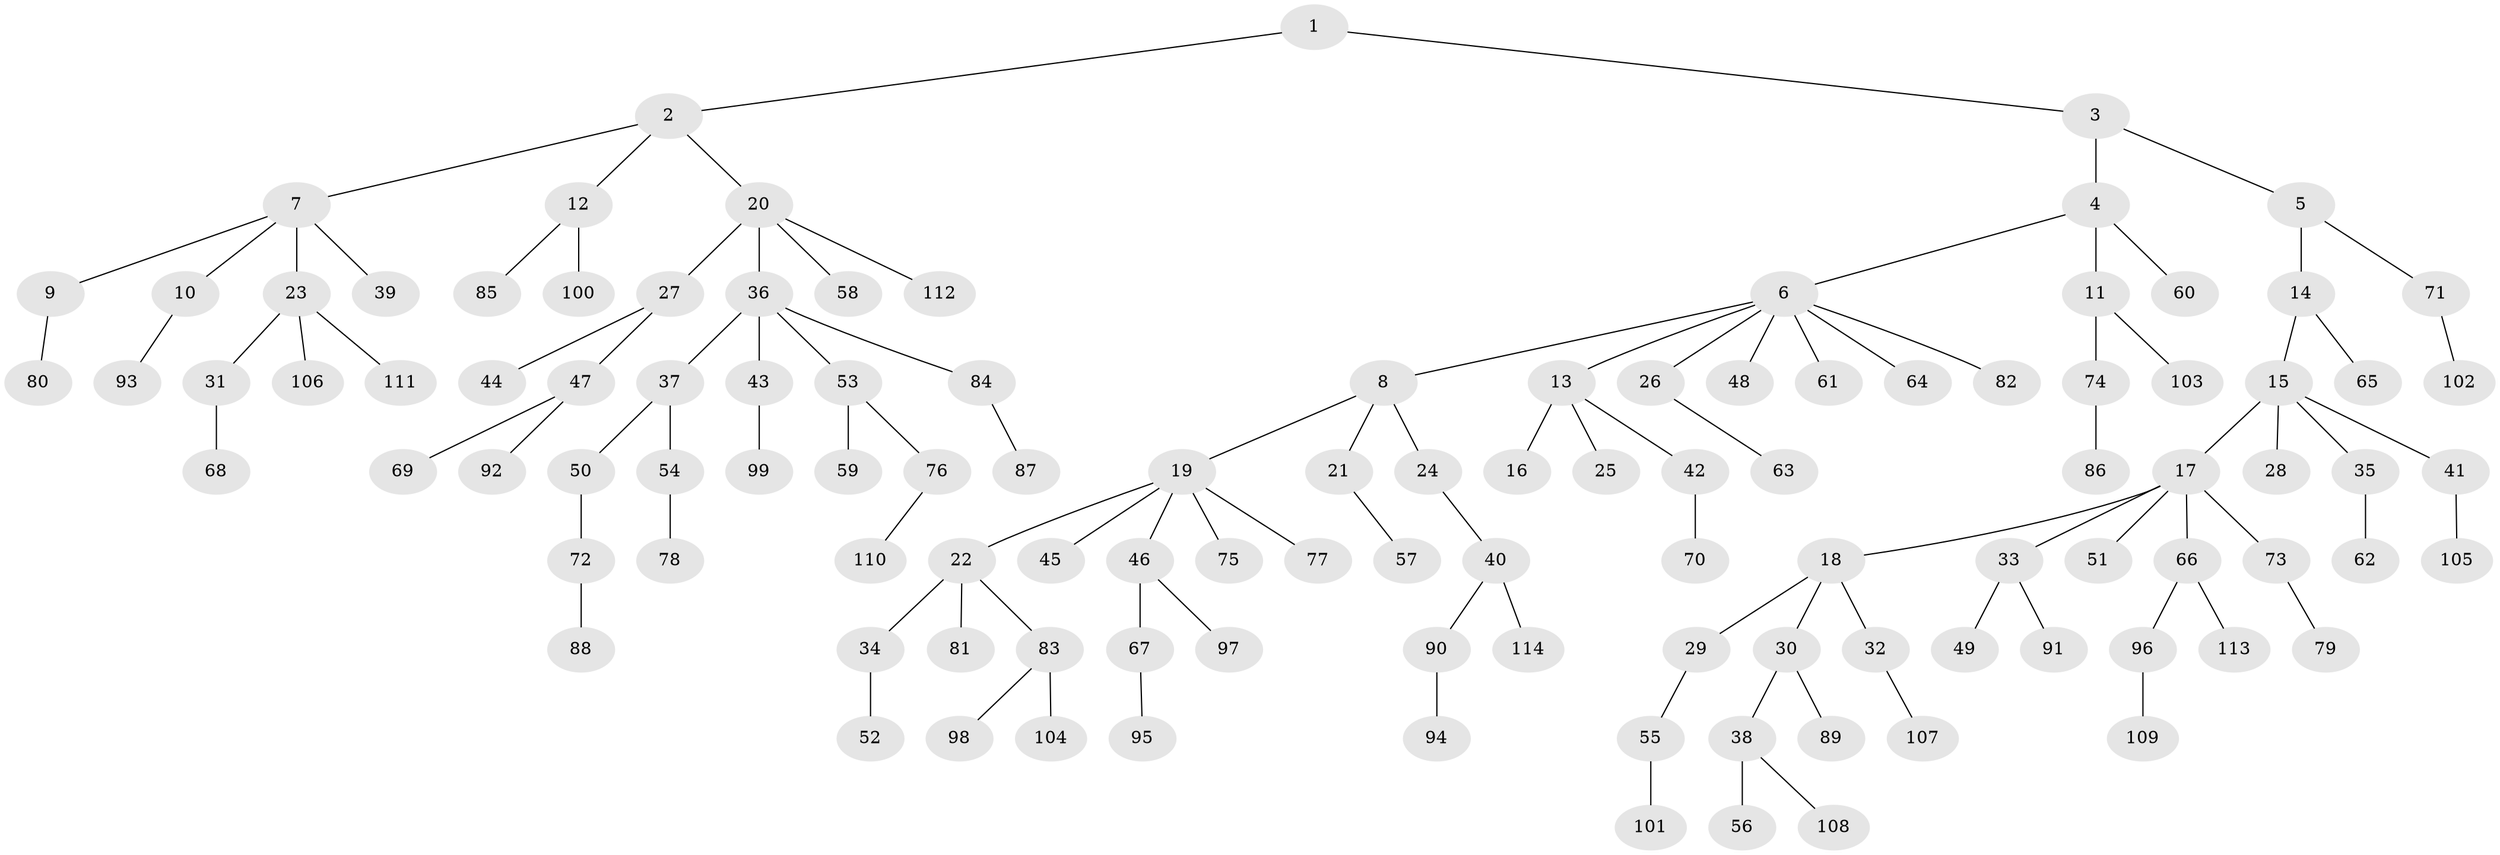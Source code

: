 // Generated by graph-tools (version 1.1) at 2025/52/03/09/25 04:52:45]
// undirected, 114 vertices, 113 edges
graph export_dot {
graph [start="1"]
  node [color=gray90,style=filled];
  1;
  2;
  3;
  4;
  5;
  6;
  7;
  8;
  9;
  10;
  11;
  12;
  13;
  14;
  15;
  16;
  17;
  18;
  19;
  20;
  21;
  22;
  23;
  24;
  25;
  26;
  27;
  28;
  29;
  30;
  31;
  32;
  33;
  34;
  35;
  36;
  37;
  38;
  39;
  40;
  41;
  42;
  43;
  44;
  45;
  46;
  47;
  48;
  49;
  50;
  51;
  52;
  53;
  54;
  55;
  56;
  57;
  58;
  59;
  60;
  61;
  62;
  63;
  64;
  65;
  66;
  67;
  68;
  69;
  70;
  71;
  72;
  73;
  74;
  75;
  76;
  77;
  78;
  79;
  80;
  81;
  82;
  83;
  84;
  85;
  86;
  87;
  88;
  89;
  90;
  91;
  92;
  93;
  94;
  95;
  96;
  97;
  98;
  99;
  100;
  101;
  102;
  103;
  104;
  105;
  106;
  107;
  108;
  109;
  110;
  111;
  112;
  113;
  114;
  1 -- 2;
  1 -- 3;
  2 -- 7;
  2 -- 12;
  2 -- 20;
  3 -- 4;
  3 -- 5;
  4 -- 6;
  4 -- 11;
  4 -- 60;
  5 -- 14;
  5 -- 71;
  6 -- 8;
  6 -- 13;
  6 -- 26;
  6 -- 48;
  6 -- 61;
  6 -- 64;
  6 -- 82;
  7 -- 9;
  7 -- 10;
  7 -- 23;
  7 -- 39;
  8 -- 19;
  8 -- 21;
  8 -- 24;
  9 -- 80;
  10 -- 93;
  11 -- 74;
  11 -- 103;
  12 -- 85;
  12 -- 100;
  13 -- 16;
  13 -- 25;
  13 -- 42;
  14 -- 15;
  14 -- 65;
  15 -- 17;
  15 -- 28;
  15 -- 35;
  15 -- 41;
  17 -- 18;
  17 -- 33;
  17 -- 51;
  17 -- 66;
  17 -- 73;
  18 -- 29;
  18 -- 30;
  18 -- 32;
  19 -- 22;
  19 -- 45;
  19 -- 46;
  19 -- 75;
  19 -- 77;
  20 -- 27;
  20 -- 36;
  20 -- 58;
  20 -- 112;
  21 -- 57;
  22 -- 34;
  22 -- 81;
  22 -- 83;
  23 -- 31;
  23 -- 106;
  23 -- 111;
  24 -- 40;
  26 -- 63;
  27 -- 44;
  27 -- 47;
  29 -- 55;
  30 -- 38;
  30 -- 89;
  31 -- 68;
  32 -- 107;
  33 -- 49;
  33 -- 91;
  34 -- 52;
  35 -- 62;
  36 -- 37;
  36 -- 43;
  36 -- 53;
  36 -- 84;
  37 -- 50;
  37 -- 54;
  38 -- 56;
  38 -- 108;
  40 -- 90;
  40 -- 114;
  41 -- 105;
  42 -- 70;
  43 -- 99;
  46 -- 67;
  46 -- 97;
  47 -- 69;
  47 -- 92;
  50 -- 72;
  53 -- 59;
  53 -- 76;
  54 -- 78;
  55 -- 101;
  66 -- 96;
  66 -- 113;
  67 -- 95;
  71 -- 102;
  72 -- 88;
  73 -- 79;
  74 -- 86;
  76 -- 110;
  83 -- 98;
  83 -- 104;
  84 -- 87;
  90 -- 94;
  96 -- 109;
}
